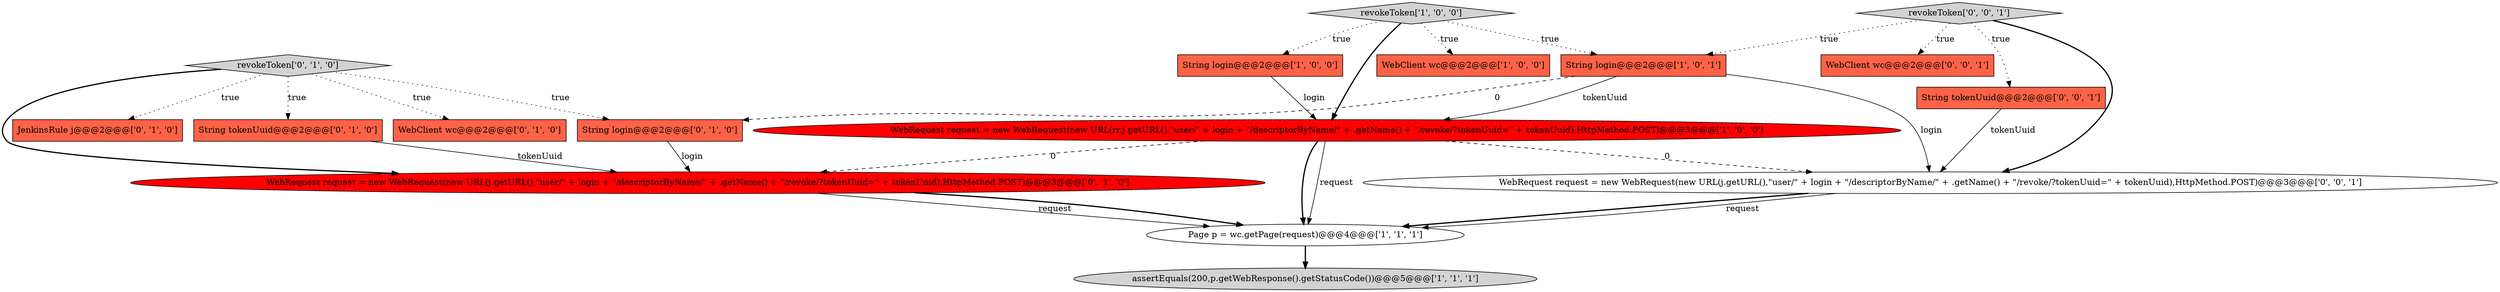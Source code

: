digraph {
8 [style = filled, label = "WebRequest request = new WebRequest(new URL(j.getURL(),\"user/\" + login + \"/descriptorByName/\" + .getName() + \"/revoke/?tokenUuid=\" + tokenUuid),HttpMethod.POST)@@@3@@@['0', '1', '0']", fillcolor = red, shape = ellipse image = "AAA1AAABBB2BBB"];
4 [style = filled, label = "String login@@@2@@@['1', '0', '0']", fillcolor = tomato, shape = box image = "AAA0AAABBB1BBB"];
0 [style = filled, label = "WebRequest request = new WebRequest(new URL(rr.j.getURL(),\"user/\" + login + \"/descriptorByName/\" + .getName() + \"/revoke/?tokenUuid=\" + tokenUuid),HttpMethod.POST)@@@3@@@['1', '0', '0']", fillcolor = red, shape = ellipse image = "AAA1AAABBB1BBB"];
6 [style = filled, label = "String login@@@2@@@['1', '0', '1']", fillcolor = tomato, shape = box image = "AAA0AAABBB1BBB"];
5 [style = filled, label = "revokeToken['1', '0', '0']", fillcolor = lightgray, shape = diamond image = "AAA0AAABBB1BBB"];
16 [style = filled, label = "WebClient wc@@@2@@@['0', '0', '1']", fillcolor = tomato, shape = box image = "AAA0AAABBB3BBB"];
10 [style = filled, label = "JenkinsRule j@@@2@@@['0', '1', '0']", fillcolor = tomato, shape = box image = "AAA0AAABBB2BBB"];
15 [style = filled, label = "String tokenUuid@@@2@@@['0', '0', '1']", fillcolor = tomato, shape = box image = "AAA0AAABBB3BBB"];
3 [style = filled, label = "assertEquals(200,p.getWebResponse().getStatusCode())@@@5@@@['1', '1', '1']", fillcolor = lightgray, shape = ellipse image = "AAA0AAABBB1BBB"];
9 [style = filled, label = "WebClient wc@@@2@@@['0', '1', '0']", fillcolor = tomato, shape = box image = "AAA0AAABBB2BBB"];
13 [style = filled, label = "WebRequest request = new WebRequest(new URL(j.getURL(),\"user/\" + login + \"/descriptorByName/\" + .getName() + \"/revoke/?tokenUuid=\" + tokenUuid),HttpMethod.POST)@@@3@@@['0', '0', '1']", fillcolor = white, shape = ellipse image = "AAA0AAABBB3BBB"];
2 [style = filled, label = "WebClient wc@@@2@@@['1', '0', '0']", fillcolor = tomato, shape = box image = "AAA0AAABBB1BBB"];
7 [style = filled, label = "revokeToken['0', '1', '0']", fillcolor = lightgray, shape = diamond image = "AAA0AAABBB2BBB"];
14 [style = filled, label = "revokeToken['0', '0', '1']", fillcolor = lightgray, shape = diamond image = "AAA0AAABBB3BBB"];
12 [style = filled, label = "String login@@@2@@@['0', '1', '0']", fillcolor = tomato, shape = box image = "AAA1AAABBB2BBB"];
1 [style = filled, label = "Page p = wc.getPage(request)@@@4@@@['1', '1', '1']", fillcolor = white, shape = ellipse image = "AAA0AAABBB1BBB"];
11 [style = filled, label = "String tokenUuid@@@2@@@['0', '1', '0']", fillcolor = tomato, shape = box image = "AAA0AAABBB2BBB"];
7->10 [style = dotted, label="true"];
6->0 [style = solid, label="tokenUuid"];
4->0 [style = solid, label="login"];
6->13 [style = solid, label="login"];
1->3 [style = bold, label=""];
5->6 [style = dotted, label="true"];
8->1 [style = solid, label="request"];
7->9 [style = dotted, label="true"];
7->8 [style = bold, label=""];
11->8 [style = solid, label="tokenUuid"];
13->1 [style = bold, label=""];
5->4 [style = dotted, label="true"];
7->12 [style = dotted, label="true"];
6->12 [style = dashed, label="0"];
14->16 [style = dotted, label="true"];
8->1 [style = bold, label=""];
14->15 [style = dotted, label="true"];
12->8 [style = solid, label="login"];
7->11 [style = dotted, label="true"];
5->0 [style = bold, label=""];
0->1 [style = bold, label=""];
0->13 [style = dashed, label="0"];
13->1 [style = solid, label="request"];
0->8 [style = dashed, label="0"];
14->13 [style = bold, label=""];
15->13 [style = solid, label="tokenUuid"];
0->1 [style = solid, label="request"];
5->2 [style = dotted, label="true"];
14->6 [style = dotted, label="true"];
}
